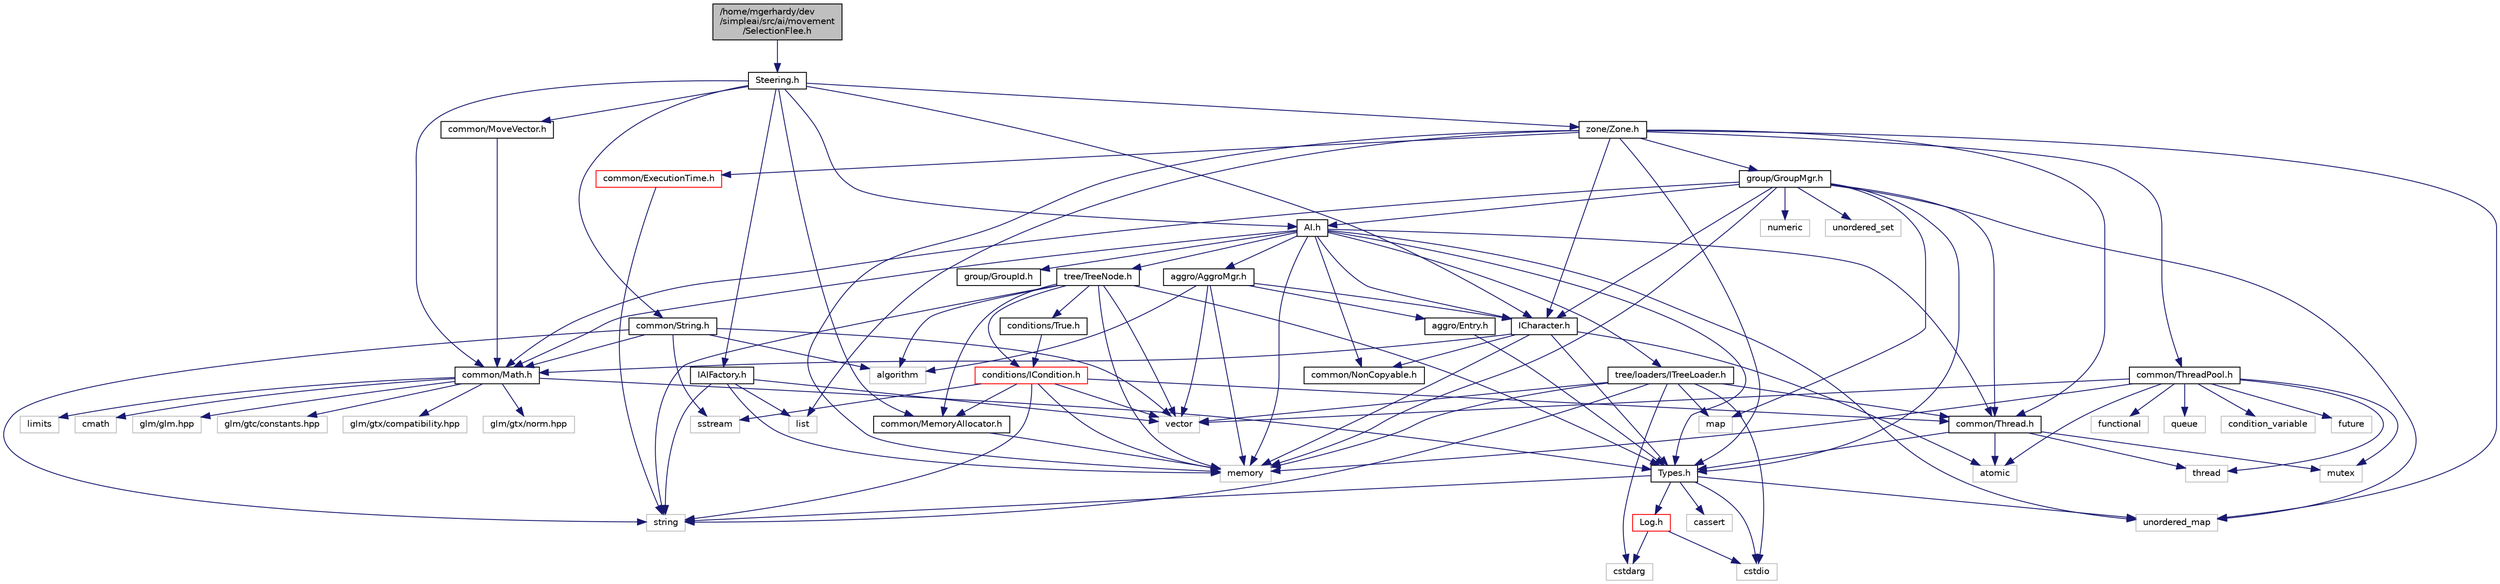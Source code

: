 digraph "/home/mgerhardy/dev/simpleai/src/ai/movement/SelectionFlee.h"
{
  edge [fontname="Helvetica",fontsize="10",labelfontname="Helvetica",labelfontsize="10"];
  node [fontname="Helvetica",fontsize="10",shape=record];
  Node1 [label="/home/mgerhardy/dev\l/simpleai/src/ai/movement\l/SelectionFlee.h",height=0.2,width=0.4,color="black", fillcolor="grey75", style="filled", fontcolor="black"];
  Node1 -> Node2 [color="midnightblue",fontsize="10",style="solid",fontname="Helvetica"];
  Node2 [label="Steering.h",height=0.2,width=0.4,color="black", fillcolor="white", style="filled",URL="$Steering_8h.html",tooltip="Defines some basic movement algorithms like Wandering, Seeking and Fleeing. "];
  Node2 -> Node3 [color="midnightblue",fontsize="10",style="solid",fontname="Helvetica"];
  Node3 [label="AI.h",height=0.2,width=0.4,color="black", fillcolor="white", style="filled",URL="$AI_8h.html"];
  Node3 -> Node4 [color="midnightblue",fontsize="10",style="solid",fontname="Helvetica"];
  Node4 [label="unordered_map",height=0.2,width=0.4,color="grey75", fillcolor="white", style="filled"];
  Node3 -> Node5 [color="midnightblue",fontsize="10",style="solid",fontname="Helvetica"];
  Node5 [label="memory",height=0.2,width=0.4,color="grey75", fillcolor="white", style="filled"];
  Node3 -> Node6 [color="midnightblue",fontsize="10",style="solid",fontname="Helvetica"];
  Node6 [label="group/GroupId.h",height=0.2,width=0.4,color="black", fillcolor="white", style="filled",URL="$GroupId_8h.html"];
  Node3 -> Node7 [color="midnightblue",fontsize="10",style="solid",fontname="Helvetica"];
  Node7 [label="aggro/AggroMgr.h",height=0.2,width=0.4,color="black", fillcolor="white", style="filled",URL="$AggroMgr_8h.html"];
  Node7 -> Node8 [color="midnightblue",fontsize="10",style="solid",fontname="Helvetica"];
  Node8 [label="vector",height=0.2,width=0.4,color="grey75", fillcolor="white", style="filled"];
  Node7 -> Node5 [color="midnightblue",fontsize="10",style="solid",fontname="Helvetica"];
  Node7 -> Node9 [color="midnightblue",fontsize="10",style="solid",fontname="Helvetica"];
  Node9 [label="ICharacter.h",height=0.2,width=0.4,color="black", fillcolor="white", style="filled",URL="$ICharacter_8h.html"];
  Node9 -> Node10 [color="midnightblue",fontsize="10",style="solid",fontname="Helvetica"];
  Node10 [label="common/NonCopyable.h",height=0.2,width=0.4,color="black", fillcolor="white", style="filled",URL="$NonCopyable_8h.html"];
  Node9 -> Node11 [color="midnightblue",fontsize="10",style="solid",fontname="Helvetica"];
  Node11 [label="common/Math.h",height=0.2,width=0.4,color="black", fillcolor="white", style="filled",URL="$Math_8h.html"];
  Node11 -> Node12 [color="midnightblue",fontsize="10",style="solid",fontname="Helvetica"];
  Node12 [label="Types.h",height=0.2,width=0.4,color="black", fillcolor="white", style="filled",URL="$Types_8h.html"];
  Node12 -> Node13 [color="midnightblue",fontsize="10",style="solid",fontname="Helvetica"];
  Node13 [label="Log.h",height=0.2,width=0.4,color="red", fillcolor="white", style="filled",URL="$Log_8h.html"];
  Node13 -> Node14 [color="midnightblue",fontsize="10",style="solid",fontname="Helvetica"];
  Node14 [label="cstdio",height=0.2,width=0.4,color="grey75", fillcolor="white", style="filled"];
  Node13 -> Node15 [color="midnightblue",fontsize="10",style="solid",fontname="Helvetica"];
  Node15 [label="cstdarg",height=0.2,width=0.4,color="grey75", fillcolor="white", style="filled"];
  Node12 -> Node16 [color="midnightblue",fontsize="10",style="solid",fontname="Helvetica"];
  Node16 [label="string",height=0.2,width=0.4,color="grey75", fillcolor="white", style="filled"];
  Node12 -> Node4 [color="midnightblue",fontsize="10",style="solid",fontname="Helvetica"];
  Node12 -> Node17 [color="midnightblue",fontsize="10",style="solid",fontname="Helvetica"];
  Node17 [label="cassert",height=0.2,width=0.4,color="grey75", fillcolor="white", style="filled"];
  Node12 -> Node14 [color="midnightblue",fontsize="10",style="solid",fontname="Helvetica"];
  Node11 -> Node18 [color="midnightblue",fontsize="10",style="solid",fontname="Helvetica"];
  Node18 [label="glm/glm.hpp",height=0.2,width=0.4,color="grey75", fillcolor="white", style="filled"];
  Node11 -> Node19 [color="midnightblue",fontsize="10",style="solid",fontname="Helvetica"];
  Node19 [label="glm/gtc/constants.hpp",height=0.2,width=0.4,color="grey75", fillcolor="white", style="filled"];
  Node11 -> Node20 [color="midnightblue",fontsize="10",style="solid",fontname="Helvetica"];
  Node20 [label="glm/gtx/compatibility.hpp",height=0.2,width=0.4,color="grey75", fillcolor="white", style="filled"];
  Node11 -> Node21 [color="midnightblue",fontsize="10",style="solid",fontname="Helvetica"];
  Node21 [label="glm/gtx/norm.hpp",height=0.2,width=0.4,color="grey75", fillcolor="white", style="filled"];
  Node11 -> Node22 [color="midnightblue",fontsize="10",style="solid",fontname="Helvetica"];
  Node22 [label="limits",height=0.2,width=0.4,color="grey75", fillcolor="white", style="filled"];
  Node11 -> Node23 [color="midnightblue",fontsize="10",style="solid",fontname="Helvetica"];
  Node23 [label="cmath",height=0.2,width=0.4,color="grey75", fillcolor="white", style="filled"];
  Node9 -> Node12 [color="midnightblue",fontsize="10",style="solid",fontname="Helvetica"];
  Node9 -> Node24 [color="midnightblue",fontsize="10",style="solid",fontname="Helvetica"];
  Node24 [label="atomic",height=0.2,width=0.4,color="grey75", fillcolor="white", style="filled"];
  Node9 -> Node5 [color="midnightblue",fontsize="10",style="solid",fontname="Helvetica"];
  Node7 -> Node25 [color="midnightblue",fontsize="10",style="solid",fontname="Helvetica"];
  Node25 [label="algorithm",height=0.2,width=0.4,color="grey75", fillcolor="white", style="filled"];
  Node7 -> Node26 [color="midnightblue",fontsize="10",style="solid",fontname="Helvetica"];
  Node26 [label="aggro/Entry.h",height=0.2,width=0.4,color="black", fillcolor="white", style="filled",URL="$Entry_8h.html"];
  Node26 -> Node12 [color="midnightblue",fontsize="10",style="solid",fontname="Helvetica"];
  Node3 -> Node9 [color="midnightblue",fontsize="10",style="solid",fontname="Helvetica"];
  Node3 -> Node27 [color="midnightblue",fontsize="10",style="solid",fontname="Helvetica"];
  Node27 [label="tree/TreeNode.h",height=0.2,width=0.4,color="black", fillcolor="white", style="filled",URL="$TreeNode_8h.html"];
  Node27 -> Node8 [color="midnightblue",fontsize="10",style="solid",fontname="Helvetica"];
  Node27 -> Node16 [color="midnightblue",fontsize="10",style="solid",fontname="Helvetica"];
  Node27 -> Node5 [color="midnightblue",fontsize="10",style="solid",fontname="Helvetica"];
  Node27 -> Node25 [color="midnightblue",fontsize="10",style="solid",fontname="Helvetica"];
  Node27 -> Node28 [color="midnightblue",fontsize="10",style="solid",fontname="Helvetica"];
  Node28 [label="common/MemoryAllocator.h",height=0.2,width=0.4,color="black", fillcolor="white", style="filled",URL="$MemoryAllocator_8h.html"];
  Node28 -> Node5 [color="midnightblue",fontsize="10",style="solid",fontname="Helvetica"];
  Node27 -> Node12 [color="midnightblue",fontsize="10",style="solid",fontname="Helvetica"];
  Node27 -> Node29 [color="midnightblue",fontsize="10",style="solid",fontname="Helvetica"];
  Node29 [label="conditions/ICondition.h",height=0.2,width=0.4,color="red", fillcolor="white", style="filled",URL="$ICondition_8h.html",tooltip="Condition related stuff. "];
  Node29 -> Node16 [color="midnightblue",fontsize="10",style="solid",fontname="Helvetica"];
  Node29 -> Node8 [color="midnightblue",fontsize="10",style="solid",fontname="Helvetica"];
  Node29 -> Node30 [color="midnightblue",fontsize="10",style="solid",fontname="Helvetica"];
  Node30 [label="sstream",height=0.2,width=0.4,color="grey75", fillcolor="white", style="filled"];
  Node29 -> Node5 [color="midnightblue",fontsize="10",style="solid",fontname="Helvetica"];
  Node29 -> Node28 [color="midnightblue",fontsize="10",style="solid",fontname="Helvetica"];
  Node29 -> Node31 [color="midnightblue",fontsize="10",style="solid",fontname="Helvetica"];
  Node31 [label="common/Thread.h",height=0.2,width=0.4,color="black", fillcolor="white", style="filled",URL="$Thread_8h.html"];
  Node31 -> Node12 [color="midnightblue",fontsize="10",style="solid",fontname="Helvetica"];
  Node31 -> Node32 [color="midnightblue",fontsize="10",style="solid",fontname="Helvetica"];
  Node32 [label="thread",height=0.2,width=0.4,color="grey75", fillcolor="white", style="filled"];
  Node31 -> Node33 [color="midnightblue",fontsize="10",style="solid",fontname="Helvetica"];
  Node33 [label="mutex",height=0.2,width=0.4,color="grey75", fillcolor="white", style="filled"];
  Node31 -> Node24 [color="midnightblue",fontsize="10",style="solid",fontname="Helvetica"];
  Node27 -> Node34 [color="midnightblue",fontsize="10",style="solid",fontname="Helvetica"];
  Node34 [label="conditions/True.h",height=0.2,width=0.4,color="black", fillcolor="white", style="filled",URL="$True_8h.html"];
  Node34 -> Node29 [color="midnightblue",fontsize="10",style="solid",fontname="Helvetica"];
  Node3 -> Node35 [color="midnightblue",fontsize="10",style="solid",fontname="Helvetica"];
  Node35 [label="tree/loaders/ITreeLoader.h",height=0.2,width=0.4,color="black", fillcolor="white", style="filled",URL="$ITreeLoader_8h.html"];
  Node35 -> Node31 [color="midnightblue",fontsize="10",style="solid",fontname="Helvetica"];
  Node35 -> Node5 [color="midnightblue",fontsize="10",style="solid",fontname="Helvetica"];
  Node35 -> Node16 [color="midnightblue",fontsize="10",style="solid",fontname="Helvetica"];
  Node35 -> Node8 [color="midnightblue",fontsize="10",style="solid",fontname="Helvetica"];
  Node35 -> Node36 [color="midnightblue",fontsize="10",style="solid",fontname="Helvetica"];
  Node36 [label="map",height=0.2,width=0.4,color="grey75", fillcolor="white", style="filled"];
  Node35 -> Node15 [color="midnightblue",fontsize="10",style="solid",fontname="Helvetica"];
  Node35 -> Node14 [color="midnightblue",fontsize="10",style="solid",fontname="Helvetica"];
  Node3 -> Node31 [color="midnightblue",fontsize="10",style="solid",fontname="Helvetica"];
  Node3 -> Node12 [color="midnightblue",fontsize="10",style="solid",fontname="Helvetica"];
  Node3 -> Node10 [color="midnightblue",fontsize="10",style="solid",fontname="Helvetica"];
  Node3 -> Node11 [color="midnightblue",fontsize="10",style="solid",fontname="Helvetica"];
  Node2 -> Node37 [color="midnightblue",fontsize="10",style="solid",fontname="Helvetica"];
  Node37 [label="zone/Zone.h",height=0.2,width=0.4,color="black", fillcolor="white", style="filled",URL="$Zone_8h.html"];
  Node37 -> Node9 [color="midnightblue",fontsize="10",style="solid",fontname="Helvetica"];
  Node37 -> Node38 [color="midnightblue",fontsize="10",style="solid",fontname="Helvetica"];
  Node38 [label="group/GroupMgr.h",height=0.2,width=0.4,color="black", fillcolor="white", style="filled",URL="$GroupMgr_8h.html"];
  Node38 -> Node31 [color="midnightblue",fontsize="10",style="solid",fontname="Helvetica"];
  Node38 -> Node12 [color="midnightblue",fontsize="10",style="solid",fontname="Helvetica"];
  Node38 -> Node11 [color="midnightblue",fontsize="10",style="solid",fontname="Helvetica"];
  Node38 -> Node9 [color="midnightblue",fontsize="10",style="solid",fontname="Helvetica"];
  Node38 -> Node3 [color="midnightblue",fontsize="10",style="solid",fontname="Helvetica"];
  Node38 -> Node36 [color="midnightblue",fontsize="10",style="solid",fontname="Helvetica"];
  Node38 -> Node5 [color="midnightblue",fontsize="10",style="solid",fontname="Helvetica"];
  Node38 -> Node39 [color="midnightblue",fontsize="10",style="solid",fontname="Helvetica"];
  Node39 [label="numeric",height=0.2,width=0.4,color="grey75", fillcolor="white", style="filled"];
  Node38 -> Node4 [color="midnightblue",fontsize="10",style="solid",fontname="Helvetica"];
  Node38 -> Node40 [color="midnightblue",fontsize="10",style="solid",fontname="Helvetica"];
  Node40 [label="unordered_set",height=0.2,width=0.4,color="grey75", fillcolor="white", style="filled"];
  Node37 -> Node31 [color="midnightblue",fontsize="10",style="solid",fontname="Helvetica"];
  Node37 -> Node41 [color="midnightblue",fontsize="10",style="solid",fontname="Helvetica"];
  Node41 [label="common/ThreadPool.h",height=0.2,width=0.4,color="black", fillcolor="white", style="filled",URL="$ThreadPool_8h_source.html"];
  Node41 -> Node8 [color="midnightblue",fontsize="10",style="solid",fontname="Helvetica"];
  Node41 -> Node42 [color="midnightblue",fontsize="10",style="solid",fontname="Helvetica"];
  Node42 [label="queue",height=0.2,width=0.4,color="grey75", fillcolor="white", style="filled"];
  Node41 -> Node5 [color="midnightblue",fontsize="10",style="solid",fontname="Helvetica"];
  Node41 -> Node32 [color="midnightblue",fontsize="10",style="solid",fontname="Helvetica"];
  Node41 -> Node33 [color="midnightblue",fontsize="10",style="solid",fontname="Helvetica"];
  Node41 -> Node43 [color="midnightblue",fontsize="10",style="solid",fontname="Helvetica"];
  Node43 [label="condition_variable",height=0.2,width=0.4,color="grey75", fillcolor="white", style="filled"];
  Node41 -> Node24 [color="midnightblue",fontsize="10",style="solid",fontname="Helvetica"];
  Node41 -> Node44 [color="midnightblue",fontsize="10",style="solid",fontname="Helvetica"];
  Node44 [label="future",height=0.2,width=0.4,color="grey75", fillcolor="white", style="filled"];
  Node41 -> Node45 [color="midnightblue",fontsize="10",style="solid",fontname="Helvetica"];
  Node45 [label="functional",height=0.2,width=0.4,color="grey75", fillcolor="white", style="filled"];
  Node37 -> Node12 [color="midnightblue",fontsize="10",style="solid",fontname="Helvetica"];
  Node37 -> Node46 [color="midnightblue",fontsize="10",style="solid",fontname="Helvetica"];
  Node46 [label="common/ExecutionTime.h",height=0.2,width=0.4,color="red", fillcolor="white", style="filled",URL="$ExecutionTime_8h_source.html"];
  Node46 -> Node16 [color="midnightblue",fontsize="10",style="solid",fontname="Helvetica"];
  Node37 -> Node4 [color="midnightblue",fontsize="10",style="solid",fontname="Helvetica"];
  Node37 -> Node47 [color="midnightblue",fontsize="10",style="solid",fontname="Helvetica"];
  Node47 [label="list",height=0.2,width=0.4,color="grey75", fillcolor="white", style="filled"];
  Node37 -> Node5 [color="midnightblue",fontsize="10",style="solid",fontname="Helvetica"];
  Node2 -> Node48 [color="midnightblue",fontsize="10",style="solid",fontname="Helvetica"];
  Node48 [label="IAIFactory.h",height=0.2,width=0.4,color="black", fillcolor="white", style="filled",URL="$IAIFactory_8h.html"];
  Node48 -> Node5 [color="midnightblue",fontsize="10",style="solid",fontname="Helvetica"];
  Node48 -> Node16 [color="midnightblue",fontsize="10",style="solid",fontname="Helvetica"];
  Node48 -> Node8 [color="midnightblue",fontsize="10",style="solid",fontname="Helvetica"];
  Node48 -> Node47 [color="midnightblue",fontsize="10",style="solid",fontname="Helvetica"];
  Node2 -> Node11 [color="midnightblue",fontsize="10",style="solid",fontname="Helvetica"];
  Node2 -> Node49 [color="midnightblue",fontsize="10",style="solid",fontname="Helvetica"];
  Node49 [label="common/MoveVector.h",height=0.2,width=0.4,color="black", fillcolor="white", style="filled",URL="$MoveVector_8h.html"];
  Node49 -> Node11 [color="midnightblue",fontsize="10",style="solid",fontname="Helvetica"];
  Node2 -> Node50 [color="midnightblue",fontsize="10",style="solid",fontname="Helvetica"];
  Node50 [label="common/String.h",height=0.2,width=0.4,color="black", fillcolor="white", style="filled",URL="$String_8h.html"];
  Node50 -> Node11 [color="midnightblue",fontsize="10",style="solid",fontname="Helvetica"];
  Node50 -> Node8 [color="midnightblue",fontsize="10",style="solid",fontname="Helvetica"];
  Node50 -> Node16 [color="midnightblue",fontsize="10",style="solid",fontname="Helvetica"];
  Node50 -> Node30 [color="midnightblue",fontsize="10",style="solid",fontname="Helvetica"];
  Node50 -> Node25 [color="midnightblue",fontsize="10",style="solid",fontname="Helvetica"];
  Node2 -> Node28 [color="midnightblue",fontsize="10",style="solid",fontname="Helvetica"];
  Node2 -> Node9 [color="midnightblue",fontsize="10",style="solid",fontname="Helvetica"];
}
